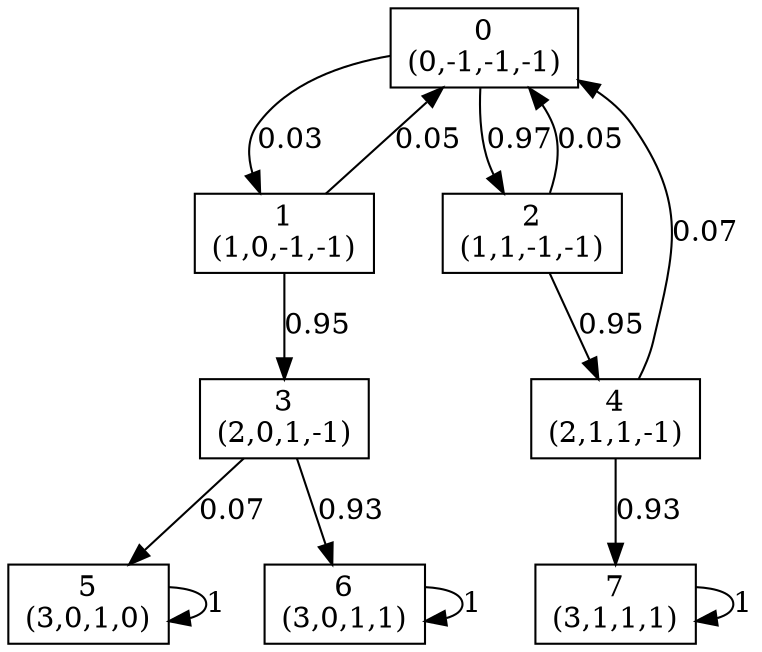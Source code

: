 digraph P {
node [shape=box];
0 -> 1 [ label="0.03" ];
0 -> 2 [ label="0.97" ];
1 -> 0 [ label="0.05" ];
1 -> 3 [ label="0.95" ];
2 -> 0 [ label="0.05" ];
2 -> 4 [ label="0.95" ];
3 -> 5 [ label="0.07" ];
3 -> 6 [ label="0.93" ];
4 -> 0 [ label="0.07" ];
4 -> 7 [ label="0.93" ];
5 -> 5 [ label="1" ];
6 -> 6 [ label="1" ];
7 -> 7 [ label="1" ];
0 [label="0\n(0,-1,-1,-1)"];
1 [label="1\n(1,0,-1,-1)"];
2 [label="2\n(1,1,-1,-1)"];
3 [label="3\n(2,0,1,-1)"];
4 [label="4\n(2,1,1,-1)"];
5 [label="5\n(3,0,1,0)"];
6 [label="6\n(3,0,1,1)"];
7 [label="7\n(3,1,1,1)"];
}

